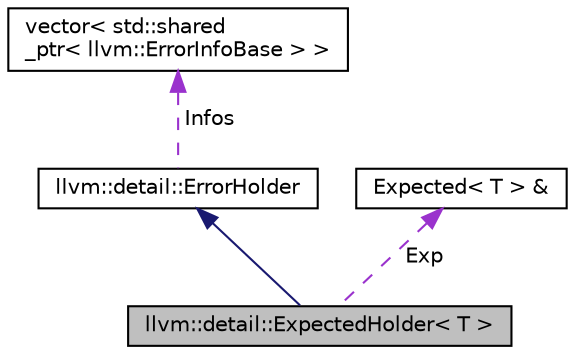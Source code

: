 digraph "llvm::detail::ExpectedHolder&lt; T &gt;"
{
 // LATEX_PDF_SIZE
  bgcolor="transparent";
  edge [fontname="Helvetica",fontsize="10",labelfontname="Helvetica",labelfontsize="10"];
  node [fontname="Helvetica",fontsize="10",shape="box"];
  Node1 [label="llvm::detail::ExpectedHolder\< T \>",height=0.2,width=0.4,color="black", fillcolor="grey75", style="filled", fontcolor="black",tooltip=" "];
  Node2 -> Node1 [dir="back",color="midnightblue",fontsize="10",style="solid",fontname="Helvetica"];
  Node2 [label="llvm::detail::ErrorHolder",height=0.2,width=0.4,color="black",URL="$structllvm_1_1detail_1_1ErrorHolder.html",tooltip=" "];
  Node3 -> Node2 [dir="back",color="darkorchid3",fontsize="10",style="dashed",label=" Infos" ,fontname="Helvetica"];
  Node3 [label="vector\< std::shared\l_ptr\< llvm::ErrorInfoBase \> \>",height=0.2,width=0.4,color="black",tooltip=" "];
  Node4 -> Node1 [dir="back",color="darkorchid3",fontsize="10",style="dashed",label=" Exp" ,fontname="Helvetica"];
  Node4 [label="Expected\< T \> &",height=0.2,width=0.4,color="black",tooltip=" "];
}
